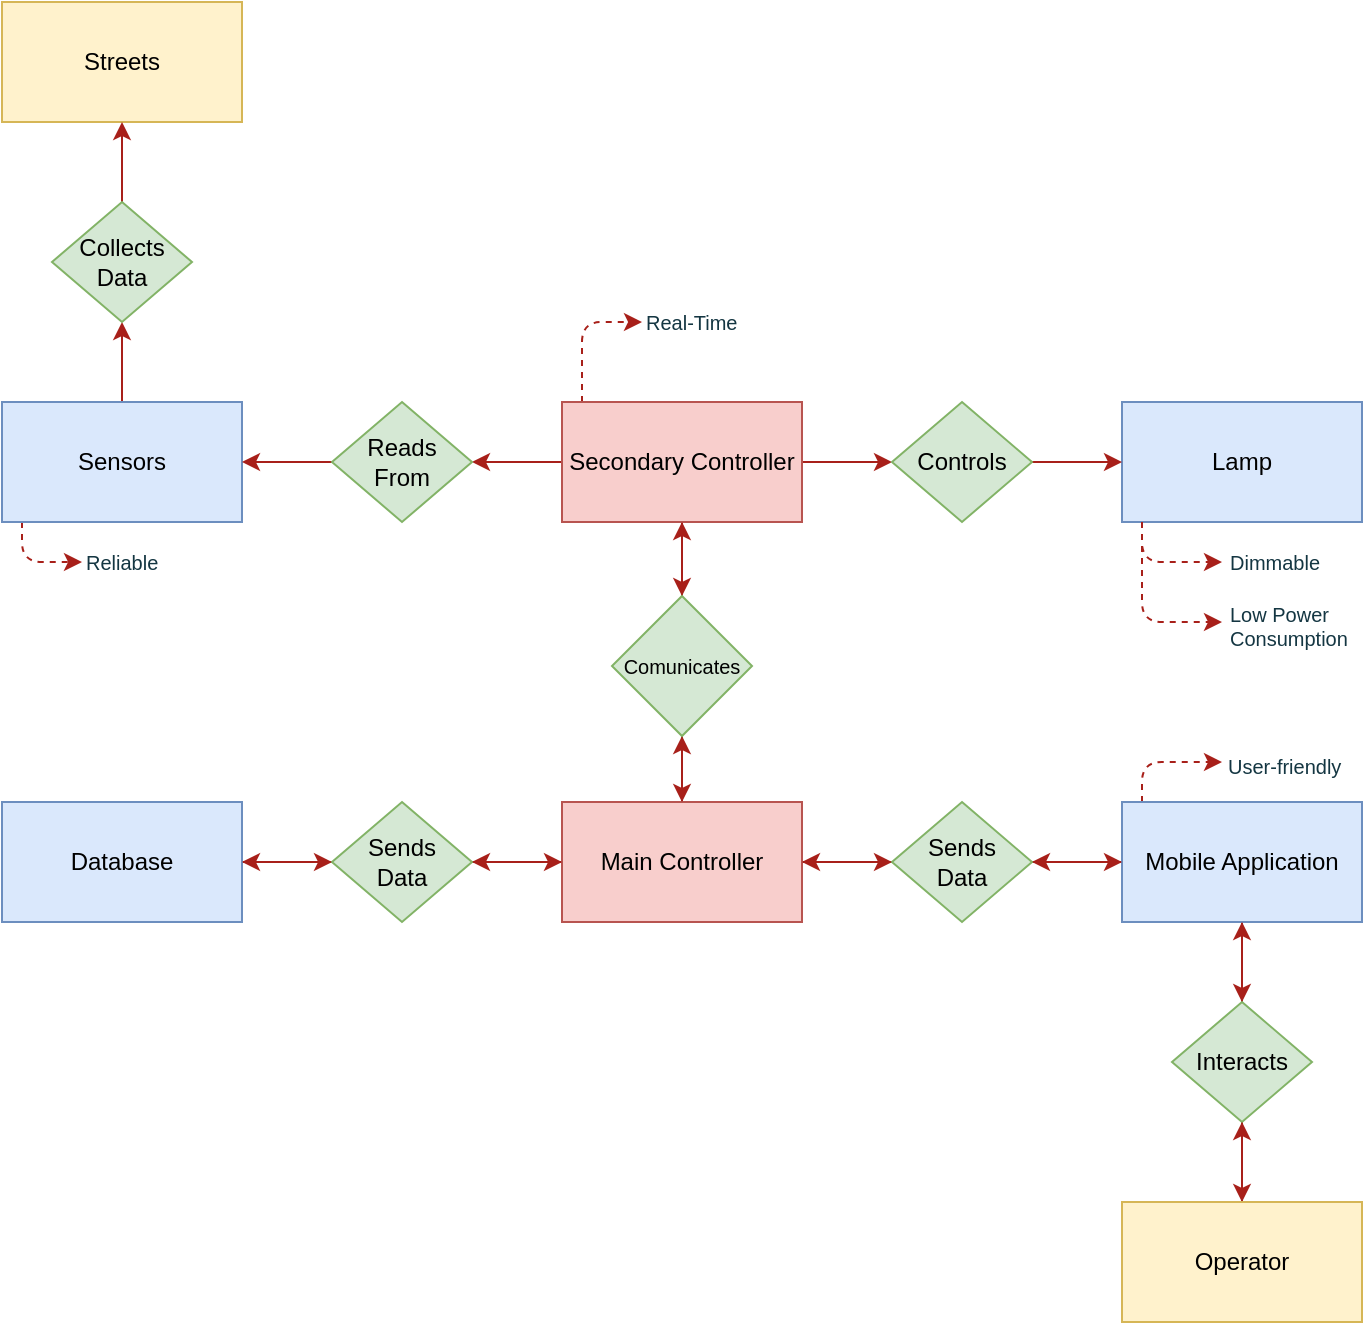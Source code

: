 <mxfile version="15.6.3" type="github">
  <diagram id="GV7fddVUWi21_tPSA-Fl" name="Page-1">
    <mxGraphModel dx="981" dy="1716" grid="1" gridSize="10" guides="1" tooltips="1" connect="1" arrows="1" fold="1" page="1" pageScale="1" pageWidth="827" pageHeight="1169" background="none" math="0" shadow="0">
      <root>
        <mxCell id="0" />
        <mxCell id="1" parent="0" />
        <mxCell id="0AEqZ0coXG4K2BfvZ1Me-50" style="edgeStyle=orthogonalEdgeStyle;rounded=0;orthogonalLoop=1;jettySize=auto;html=1;entryX=0.5;entryY=1;entryDx=0;entryDy=0;fontSize=10;labelBackgroundColor=#DAD2D8;strokeColor=#A8201A;fontColor=#143642;" edge="1" parent="1" source="0AEqZ0coXG4K2BfvZ1Me-2" target="0AEqZ0coXG4K2BfvZ1Me-49">
          <mxGeometry relative="1" as="geometry" />
        </mxCell>
        <mxCell id="0AEqZ0coXG4K2BfvZ1Me-69" style="edgeStyle=orthogonalEdgeStyle;curved=0;rounded=1;sketch=0;orthogonalLoop=1;jettySize=auto;html=1;exitX=0.25;exitY=1;exitDx=0;exitDy=0;dashed=1;fontSize=10;fontColor=#143642;strokeColor=#A8201A;fillColor=#FAE5C7;" edge="1" parent="1">
          <mxGeometry relative="1" as="geometry">
            <mxPoint x="280" y="240" as="targetPoint" />
            <mxPoint x="250" y="220" as="sourcePoint" />
            <Array as="points">
              <mxPoint x="250" y="240" />
            </Array>
          </mxGeometry>
        </mxCell>
        <mxCell id="0AEqZ0coXG4K2BfvZ1Me-2" value="Sensors" style="rounded=0;whiteSpace=wrap;html=1;fillColor=#dae8fc;strokeColor=#6c8ebf;" vertex="1" parent="1">
          <mxGeometry x="240" y="160" width="120" height="60" as="geometry" />
        </mxCell>
        <mxCell id="0AEqZ0coXG4K2BfvZ1Me-3" value="Streets" style="rounded=0;whiteSpace=wrap;html=1;fillColor=#fff2cc;strokeColor=#d6b656;" vertex="1" parent="1">
          <mxGeometry x="240" y="-40" width="120" height="60" as="geometry" />
        </mxCell>
        <mxCell id="0AEqZ0coXG4K2BfvZ1Me-14" style="edgeStyle=orthogonalEdgeStyle;rounded=0;orthogonalLoop=1;jettySize=auto;html=1;entryX=0.5;entryY=0;entryDx=0;entryDy=0;labelBackgroundColor=#DAD2D8;strokeColor=#A8201A;fontColor=#143642;" edge="1" parent="1" source="0AEqZ0coXG4K2BfvZ1Me-4" target="0AEqZ0coXG4K2BfvZ1Me-13">
          <mxGeometry relative="1" as="geometry" />
        </mxCell>
        <mxCell id="0AEqZ0coXG4K2BfvZ1Me-21" style="edgeStyle=orthogonalEdgeStyle;rounded=0;orthogonalLoop=1;jettySize=auto;html=1;entryX=1;entryY=0.5;entryDx=0;entryDy=0;labelBackgroundColor=#DAD2D8;strokeColor=#A8201A;fontColor=#143642;" edge="1" parent="1" source="0AEqZ0coXG4K2BfvZ1Me-4" target="0AEqZ0coXG4K2BfvZ1Me-19">
          <mxGeometry relative="1" as="geometry" />
        </mxCell>
        <mxCell id="0AEqZ0coXG4K2BfvZ1Me-25" style="edgeStyle=orthogonalEdgeStyle;rounded=0;orthogonalLoop=1;jettySize=auto;html=1;entryX=0;entryY=0.5;entryDx=0;entryDy=0;fontSize=10;labelBackgroundColor=#DAD2D8;strokeColor=#A8201A;fontColor=#143642;" edge="1" parent="1" source="0AEqZ0coXG4K2BfvZ1Me-4" target="0AEqZ0coXG4K2BfvZ1Me-23">
          <mxGeometry relative="1" as="geometry" />
        </mxCell>
        <mxCell id="0AEqZ0coXG4K2BfvZ1Me-67" style="edgeStyle=orthogonalEdgeStyle;curved=0;rounded=1;sketch=0;orthogonalLoop=1;jettySize=auto;html=1;exitX=0.25;exitY=0;exitDx=0;exitDy=0;dashed=1;fontSize=10;fontColor=#143642;strokeColor=#A8201A;fillColor=#FAE5C7;" edge="1" parent="1">
          <mxGeometry relative="1" as="geometry">
            <mxPoint x="560" y="120" as="targetPoint" />
            <mxPoint x="530" y="160" as="sourcePoint" />
            <Array as="points">
              <mxPoint x="530" y="120" />
              <mxPoint x="560" y="120" />
            </Array>
          </mxGeometry>
        </mxCell>
        <mxCell id="0AEqZ0coXG4K2BfvZ1Me-4" value="Secondary Controller " style="rounded=0;whiteSpace=wrap;html=1;fillColor=#f8cecc;strokeColor=#b85450;" vertex="1" parent="1">
          <mxGeometry x="520" y="160" width="120" height="60" as="geometry" />
        </mxCell>
        <mxCell id="0AEqZ0coXG4K2BfvZ1Me-17" style="edgeStyle=orthogonalEdgeStyle;rounded=0;orthogonalLoop=1;jettySize=auto;html=1;entryX=0.5;entryY=1;entryDx=0;entryDy=0;labelBackgroundColor=#DAD2D8;strokeColor=#A8201A;fontColor=#143642;" edge="1" parent="1" source="0AEqZ0coXG4K2BfvZ1Me-5" target="0AEqZ0coXG4K2BfvZ1Me-13">
          <mxGeometry relative="1" as="geometry" />
        </mxCell>
        <mxCell id="0AEqZ0coXG4K2BfvZ1Me-29" style="edgeStyle=orthogonalEdgeStyle;rounded=0;orthogonalLoop=1;jettySize=auto;html=1;entryX=1;entryY=0.5;entryDx=0;entryDy=0;fontSize=10;labelBackgroundColor=#DAD2D8;strokeColor=#A8201A;fontColor=#143642;" edge="1" parent="1" source="0AEqZ0coXG4K2BfvZ1Me-5" target="0AEqZ0coXG4K2BfvZ1Me-28">
          <mxGeometry relative="1" as="geometry" />
        </mxCell>
        <mxCell id="0AEqZ0coXG4K2BfvZ1Me-35" style="edgeStyle=orthogonalEdgeStyle;rounded=0;orthogonalLoop=1;jettySize=auto;html=1;entryX=0;entryY=0.5;entryDx=0;entryDy=0;fontSize=10;labelBackgroundColor=#DAD2D8;strokeColor=#A8201A;fontColor=#143642;" edge="1" parent="1" source="0AEqZ0coXG4K2BfvZ1Me-5" target="0AEqZ0coXG4K2BfvZ1Me-34">
          <mxGeometry relative="1" as="geometry" />
        </mxCell>
        <mxCell id="0AEqZ0coXG4K2BfvZ1Me-5" value="Main Controller" style="rounded=0;whiteSpace=wrap;html=1;fillColor=#f8cecc;strokeColor=#b85450;" vertex="1" parent="1">
          <mxGeometry x="520" y="360" width="120" height="60" as="geometry" />
        </mxCell>
        <mxCell id="0AEqZ0coXG4K2BfvZ1Me-40" style="edgeStyle=orthogonalEdgeStyle;rounded=0;orthogonalLoop=1;jettySize=auto;html=1;fontSize=10;labelBackgroundColor=#DAD2D8;strokeColor=#A8201A;fontColor=#143642;" edge="1" parent="1" source="0AEqZ0coXG4K2BfvZ1Me-6" target="0AEqZ0coXG4K2BfvZ1Me-34">
          <mxGeometry relative="1" as="geometry" />
        </mxCell>
        <mxCell id="0AEqZ0coXG4K2BfvZ1Me-54" style="edgeStyle=orthogonalEdgeStyle;rounded=0;orthogonalLoop=1;jettySize=auto;html=1;entryX=0.5;entryY=0;entryDx=0;entryDy=0;fontSize=10;labelBackgroundColor=#DAD2D8;strokeColor=#A8201A;fontColor=#143642;" edge="1" parent="1" source="0AEqZ0coXG4K2BfvZ1Me-6" target="0AEqZ0coXG4K2BfvZ1Me-52">
          <mxGeometry relative="1" as="geometry" />
        </mxCell>
        <mxCell id="0AEqZ0coXG4K2BfvZ1Me-72" style="edgeStyle=orthogonalEdgeStyle;curved=0;rounded=1;sketch=0;orthogonalLoop=1;jettySize=auto;html=1;exitX=0.25;exitY=0;exitDx=0;exitDy=0;dashed=1;fontSize=10;fontColor=#143642;strokeColor=#A8201A;fillColor=#FAE5C7;" edge="1" parent="1">
          <mxGeometry relative="1" as="geometry">
            <mxPoint x="850" y="340" as="targetPoint" />
            <mxPoint x="810" y="360" as="sourcePoint" />
            <Array as="points">
              <mxPoint x="810" y="340" />
            </Array>
          </mxGeometry>
        </mxCell>
        <mxCell id="0AEqZ0coXG4K2BfvZ1Me-6" value="Mobile Application" style="rounded=0;whiteSpace=wrap;html=1;fillColor=#dae8fc;strokeColor=#6c8ebf;" vertex="1" parent="1">
          <mxGeometry x="800" y="360" width="120" height="60" as="geometry" />
        </mxCell>
        <mxCell id="0AEqZ0coXG4K2BfvZ1Me-61" style="edgeStyle=orthogonalEdgeStyle;curved=0;rounded=1;sketch=0;orthogonalLoop=1;jettySize=auto;html=1;exitX=0.25;exitY=1;exitDx=0;exitDy=0;fontColor=#143642;strokeColor=#A8201A;fillColor=#FAE5C7;dashed=1;" edge="1" parent="1">
          <mxGeometry relative="1" as="geometry">
            <mxPoint x="850" y="240" as="targetPoint" />
            <mxPoint x="810" y="220" as="sourcePoint" />
            <Array as="points">
              <mxPoint x="810" y="240" />
            </Array>
          </mxGeometry>
        </mxCell>
        <mxCell id="0AEqZ0coXG4K2BfvZ1Me-7" value="Lamp" style="rounded=0;whiteSpace=wrap;html=1;fillColor=#dae8fc;strokeColor=#6c8ebf;" vertex="1" parent="1">
          <mxGeometry x="800" y="160" width="120" height="60" as="geometry" />
        </mxCell>
        <mxCell id="0AEqZ0coXG4K2BfvZ1Me-15" style="edgeStyle=orthogonalEdgeStyle;rounded=0;orthogonalLoop=1;jettySize=auto;html=1;entryX=0.5;entryY=1;entryDx=0;entryDy=0;labelBackgroundColor=#DAD2D8;strokeColor=#A8201A;fontColor=#143642;" edge="1" parent="1" source="0AEqZ0coXG4K2BfvZ1Me-13" target="0AEqZ0coXG4K2BfvZ1Me-4">
          <mxGeometry relative="1" as="geometry" />
        </mxCell>
        <mxCell id="0AEqZ0coXG4K2BfvZ1Me-16" style="edgeStyle=orthogonalEdgeStyle;rounded=0;orthogonalLoop=1;jettySize=auto;html=1;entryX=0.5;entryY=0;entryDx=0;entryDy=0;labelBackgroundColor=#DAD2D8;strokeColor=#A8201A;fontColor=#143642;" edge="1" parent="1" source="0AEqZ0coXG4K2BfvZ1Me-13" target="0AEqZ0coXG4K2BfvZ1Me-5">
          <mxGeometry relative="1" as="geometry" />
        </mxCell>
        <mxCell id="0AEqZ0coXG4K2BfvZ1Me-13" value="Comunicates" style="rhombus;whiteSpace=wrap;html=1;fontSize=10;fillColor=#d5e8d4;strokeColor=#82b366;" vertex="1" parent="1">
          <mxGeometry x="545" y="257" width="70" height="70" as="geometry" />
        </mxCell>
        <mxCell id="0AEqZ0coXG4K2BfvZ1Me-22" style="edgeStyle=orthogonalEdgeStyle;rounded=0;orthogonalLoop=1;jettySize=auto;html=1;entryX=1;entryY=0.5;entryDx=0;entryDy=0;labelBackgroundColor=#DAD2D8;strokeColor=#A8201A;fontColor=#143642;" edge="1" parent="1" source="0AEqZ0coXG4K2BfvZ1Me-19" target="0AEqZ0coXG4K2BfvZ1Me-2">
          <mxGeometry relative="1" as="geometry" />
        </mxCell>
        <mxCell id="0AEqZ0coXG4K2BfvZ1Me-19" value="&lt;div&gt;Reads &lt;br&gt;&lt;/div&gt;&lt;div&gt;From&lt;/div&gt;" style="rhombus;whiteSpace=wrap;html=1;fillColor=#d5e8d4;strokeColor=#82b366;" vertex="1" parent="1">
          <mxGeometry x="405" y="160" width="70" height="60" as="geometry" />
        </mxCell>
        <mxCell id="0AEqZ0coXG4K2BfvZ1Me-26" style="edgeStyle=orthogonalEdgeStyle;rounded=0;orthogonalLoop=1;jettySize=auto;html=1;entryX=0;entryY=0.5;entryDx=0;entryDy=0;fontSize=10;labelBackgroundColor=#DAD2D8;strokeColor=#A8201A;fontColor=#143642;" edge="1" parent="1" source="0AEqZ0coXG4K2BfvZ1Me-23" target="0AEqZ0coXG4K2BfvZ1Me-7">
          <mxGeometry relative="1" as="geometry" />
        </mxCell>
        <mxCell id="0AEqZ0coXG4K2BfvZ1Me-23" value="Controls" style="rhombus;whiteSpace=wrap;html=1;fillColor=#d5e8d4;strokeColor=#82b366;" vertex="1" parent="1">
          <mxGeometry x="685" y="160" width="70" height="60" as="geometry" />
        </mxCell>
        <mxCell id="0AEqZ0coXG4K2BfvZ1Me-31" style="edgeStyle=orthogonalEdgeStyle;rounded=0;orthogonalLoop=1;jettySize=auto;html=1;entryX=0;entryY=0.5;entryDx=0;entryDy=0;fontSize=10;labelBackgroundColor=#DAD2D8;strokeColor=#A8201A;fontColor=#143642;" edge="1" parent="1" source="0AEqZ0coXG4K2BfvZ1Me-27" target="0AEqZ0coXG4K2BfvZ1Me-28">
          <mxGeometry relative="1" as="geometry" />
        </mxCell>
        <mxCell id="0AEqZ0coXG4K2BfvZ1Me-27" value="Database" style="rounded=0;whiteSpace=wrap;html=1;fillColor=#dae8fc;strokeColor=#6c8ebf;" vertex="1" parent="1">
          <mxGeometry x="240" y="360" width="120" height="60" as="geometry" />
        </mxCell>
        <mxCell id="0AEqZ0coXG4K2BfvZ1Me-30" style="edgeStyle=orthogonalEdgeStyle;rounded=0;orthogonalLoop=1;jettySize=auto;html=1;entryX=0;entryY=0.5;entryDx=0;entryDy=0;fontSize=10;labelBackgroundColor=#DAD2D8;strokeColor=#A8201A;fontColor=#143642;" edge="1" parent="1" source="0AEqZ0coXG4K2BfvZ1Me-28" target="0AEqZ0coXG4K2BfvZ1Me-5">
          <mxGeometry relative="1" as="geometry" />
        </mxCell>
        <mxCell id="0AEqZ0coXG4K2BfvZ1Me-32" style="edgeStyle=orthogonalEdgeStyle;rounded=0;orthogonalLoop=1;jettySize=auto;html=1;entryX=1;entryY=0.5;entryDx=0;entryDy=0;fontSize=10;labelBackgroundColor=#DAD2D8;strokeColor=#A8201A;fontColor=#143642;" edge="1" parent="1" source="0AEqZ0coXG4K2BfvZ1Me-28" target="0AEqZ0coXG4K2BfvZ1Me-27">
          <mxGeometry relative="1" as="geometry" />
        </mxCell>
        <mxCell id="0AEqZ0coXG4K2BfvZ1Me-28" value="&lt;div&gt;Sends &lt;br&gt;&lt;/div&gt;&lt;div&gt;Data&lt;/div&gt;" style="rhombus;whiteSpace=wrap;html=1;fillColor=#d5e8d4;strokeColor=#82b366;" vertex="1" parent="1">
          <mxGeometry x="405" y="360" width="70" height="60" as="geometry" />
        </mxCell>
        <mxCell id="0AEqZ0coXG4K2BfvZ1Me-36" style="edgeStyle=orthogonalEdgeStyle;rounded=0;orthogonalLoop=1;jettySize=auto;html=1;entryX=0;entryY=0.5;entryDx=0;entryDy=0;fontSize=10;labelBackgroundColor=#DAD2D8;strokeColor=#A8201A;fontColor=#143642;" edge="1" parent="1" source="0AEqZ0coXG4K2BfvZ1Me-34" target="0AEqZ0coXG4K2BfvZ1Me-6">
          <mxGeometry relative="1" as="geometry" />
        </mxCell>
        <mxCell id="0AEqZ0coXG4K2BfvZ1Me-39" style="edgeStyle=orthogonalEdgeStyle;rounded=0;orthogonalLoop=1;jettySize=auto;html=1;entryX=1;entryY=0.5;entryDx=0;entryDy=0;fontSize=10;labelBackgroundColor=#DAD2D8;strokeColor=#A8201A;fontColor=#143642;" edge="1" parent="1" source="0AEqZ0coXG4K2BfvZ1Me-34" target="0AEqZ0coXG4K2BfvZ1Me-5">
          <mxGeometry relative="1" as="geometry" />
        </mxCell>
        <mxCell id="0AEqZ0coXG4K2BfvZ1Me-34" value="&lt;div&gt;Sends &lt;br&gt;&lt;/div&gt;&lt;div&gt;Data&lt;/div&gt;" style="rhombus;whiteSpace=wrap;html=1;fillColor=#d5e8d4;strokeColor=#82b366;" vertex="1" parent="1">
          <mxGeometry x="685" y="360" width="70" height="60" as="geometry" />
        </mxCell>
        <mxCell id="0AEqZ0coXG4K2BfvZ1Me-51" style="edgeStyle=orthogonalEdgeStyle;rounded=0;orthogonalLoop=1;jettySize=auto;html=1;entryX=0.5;entryY=1;entryDx=0;entryDy=0;fontSize=10;labelBackgroundColor=#DAD2D8;strokeColor=#A8201A;fontColor=#143642;" edge="1" parent="1" source="0AEqZ0coXG4K2BfvZ1Me-49" target="0AEqZ0coXG4K2BfvZ1Me-3">
          <mxGeometry relative="1" as="geometry" />
        </mxCell>
        <mxCell id="0AEqZ0coXG4K2BfvZ1Me-49" value="Collects Data" style="rhombus;whiteSpace=wrap;html=1;fillColor=#d5e8d4;strokeColor=#82b366;" vertex="1" parent="1">
          <mxGeometry x="265" y="60" width="70" height="60" as="geometry" />
        </mxCell>
        <mxCell id="0AEqZ0coXG4K2BfvZ1Me-55" style="edgeStyle=orthogonalEdgeStyle;rounded=0;orthogonalLoop=1;jettySize=auto;html=1;exitX=0.5;exitY=1;exitDx=0;exitDy=0;fontSize=10;labelBackgroundColor=#DAD2D8;strokeColor=#A8201A;fontColor=#143642;" edge="1" parent="1" source="0AEqZ0coXG4K2BfvZ1Me-52" target="0AEqZ0coXG4K2BfvZ1Me-53">
          <mxGeometry relative="1" as="geometry" />
        </mxCell>
        <mxCell id="0AEqZ0coXG4K2BfvZ1Me-58" style="edgeStyle=orthogonalEdgeStyle;rounded=0;orthogonalLoop=1;jettySize=auto;html=1;entryX=0.5;entryY=1;entryDx=0;entryDy=0;fontSize=10;labelBackgroundColor=#DAD2D8;strokeColor=#A8201A;fontColor=#143642;" edge="1" parent="1" source="0AEqZ0coXG4K2BfvZ1Me-52" target="0AEqZ0coXG4K2BfvZ1Me-6">
          <mxGeometry relative="1" as="geometry" />
        </mxCell>
        <mxCell id="0AEqZ0coXG4K2BfvZ1Me-52" value="Interacts" style="rhombus;whiteSpace=wrap;html=1;fillColor=#d5e8d4;strokeColor=#82b366;" vertex="1" parent="1">
          <mxGeometry x="825" y="460" width="70" height="60" as="geometry" />
        </mxCell>
        <mxCell id="0AEqZ0coXG4K2BfvZ1Me-57" style="edgeStyle=orthogonalEdgeStyle;rounded=0;orthogonalLoop=1;jettySize=auto;html=1;fontSize=10;labelBackgroundColor=#DAD2D8;strokeColor=#A8201A;fontColor=#143642;" edge="1" parent="1" source="0AEqZ0coXG4K2BfvZ1Me-53" target="0AEqZ0coXG4K2BfvZ1Me-52">
          <mxGeometry relative="1" as="geometry" />
        </mxCell>
        <mxCell id="0AEqZ0coXG4K2BfvZ1Me-53" value="Operator" style="rounded=0;whiteSpace=wrap;html=1;fillColor=#fff2cc;strokeColor=#d6b656;" vertex="1" parent="1">
          <mxGeometry x="800" y="560" width="120" height="60" as="geometry" />
        </mxCell>
        <mxCell id="0AEqZ0coXG4K2BfvZ1Me-62" value="&lt;div&gt;Low Power &lt;br&gt;&lt;/div&gt;&lt;div&gt;Consumption&lt;/div&gt;" style="text;html=1;align=left;verticalAlign=middle;resizable=0;points=[];autosize=1;strokeColor=none;fillColor=none;fontColor=#143642;fontSize=10;" vertex="1" parent="1">
          <mxGeometry x="852" y="257" width="70" height="30" as="geometry" />
        </mxCell>
        <mxCell id="0AEqZ0coXG4K2BfvZ1Me-64" style="edgeStyle=orthogonalEdgeStyle;curved=0;rounded=1;sketch=0;orthogonalLoop=1;jettySize=auto;html=1;exitX=0.25;exitY=1;exitDx=0;exitDy=0;fontColor=#143642;strokeColor=#A8201A;fillColor=#FAE5C7;dashed=1;" edge="1" parent="1">
          <mxGeometry relative="1" as="geometry">
            <mxPoint x="850" y="270" as="targetPoint" />
            <mxPoint x="810" y="220" as="sourcePoint" />
            <Array as="points">
              <mxPoint x="810" y="270" />
              <mxPoint x="850" y="270" />
            </Array>
          </mxGeometry>
        </mxCell>
        <mxCell id="0AEqZ0coXG4K2BfvZ1Me-65" value="Dimmable" style="text;html=1;align=left;verticalAlign=middle;resizable=0;points=[];autosize=1;strokeColor=none;fillColor=none;fontColor=#143642;fontSize=10;" vertex="1" parent="1">
          <mxGeometry x="852" y="230" width="60" height="20" as="geometry" />
        </mxCell>
        <mxCell id="0AEqZ0coXG4K2BfvZ1Me-68" value="Real-Time" style="text;html=1;align=left;verticalAlign=middle;resizable=0;points=[];autosize=1;strokeColor=none;fillColor=none;fontColor=#143642;fontSize=10;" vertex="1" parent="1">
          <mxGeometry x="560" y="110" width="60" height="20" as="geometry" />
        </mxCell>
        <mxCell id="0AEqZ0coXG4K2BfvZ1Me-70" value="Reliable" style="text;html=1;align=left;verticalAlign=middle;resizable=0;points=[];autosize=1;strokeColor=none;fillColor=none;fontColor=#143642;fontSize=10;" vertex="1" parent="1">
          <mxGeometry x="280" y="230" width="50" height="20" as="geometry" />
        </mxCell>
        <mxCell id="0AEqZ0coXG4K2BfvZ1Me-73" value="User-friendly" style="text;html=1;align=left;verticalAlign=middle;resizable=0;points=[];autosize=1;strokeColor=none;fillColor=none;fontColor=#143642;fontSize=10;" vertex="1" parent="1">
          <mxGeometry x="851" y="332" width="70" height="20" as="geometry" />
        </mxCell>
      </root>
    </mxGraphModel>
  </diagram>
</mxfile>
